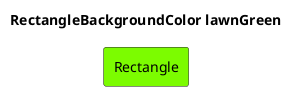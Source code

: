 @startuml
'!include ../../../plantuml-styles/plantuml-ae-skinparam-ex.iuml

skinparam RectangleBackgroundColor lawnGreen

title RectangleBackgroundColor lawnGreen

rectangle Rectangle 
@enduml